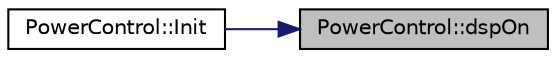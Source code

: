 digraph "PowerControl::dspOn"
{
 // LATEX_PDF_SIZE
  edge [fontname="Helvetica",fontsize="10",labelfontname="Helvetica",labelfontsize="10"];
  node [fontname="Helvetica",fontsize="10",shape=record];
  rankdir="RL";
  Node1 [label="PowerControl::dspOn",height=0.2,width=0.4,color="black", fillcolor="grey75", style="filled", fontcolor="black",tooltip="Turn the DSP on or off."];
  Node1 -> Node2 [dir="back",color="midnightblue",fontsize="10",style="solid",fontname="Helvetica"];
  Node2 [label="PowerControl::Init",height=0.2,width=0.4,color="black", fillcolor="white", style="filled",URL="$class_power_control.html#a701e6372590bc4bffff3b0b41a165ffa",tooltip=" "];
}
